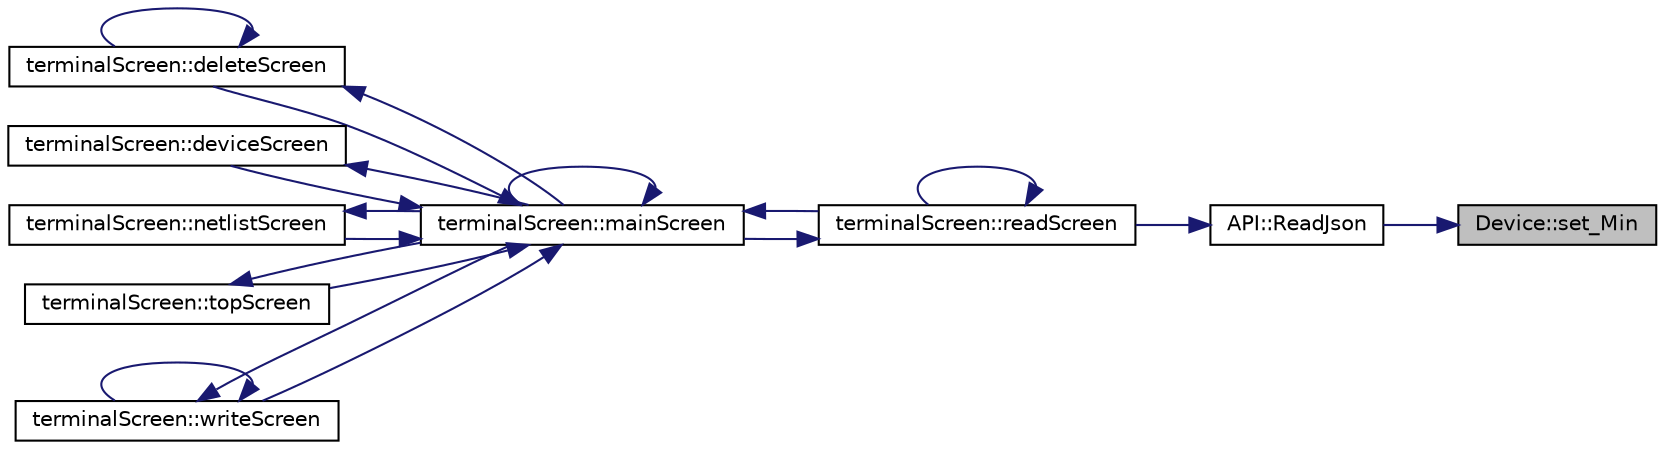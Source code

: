 digraph "Device::set_Min"
{
 // LATEX_PDF_SIZE
  edge [fontname="Helvetica",fontsize="10",labelfontname="Helvetica",labelfontsize="10"];
  node [fontname="Helvetica",fontsize="10",shape=record];
  rankdir="RL";
  Node1 [label="Device::set_Min",height=0.2,width=0.4,color="black", fillcolor="grey75", style="filled", fontcolor="black",tooltip="a setter function to set the min value of this device"];
  Node1 -> Node2 [dir="back",color="midnightblue",fontsize="10",style="solid",fontname="Helvetica"];
  Node2 [label="API::ReadJson",height=0.2,width=0.4,color="black", fillcolor="white", style="filled",URL="$class_a_p_i.html#ad40d53b26cac5b4f8d5e783c2955e383",tooltip="a function to read topology from json file and save it in memory"];
  Node2 -> Node3 [dir="back",color="midnightblue",fontsize="10",style="solid",fontname="Helvetica"];
  Node3 [label="terminalScreen::readScreen",height=0.2,width=0.4,color="black", fillcolor="white", style="filled",URL="$classterminal_screen.html#ad63ad1e4f6915aa7000777be6a6f9b77",tooltip="this function is to show ReadScreen, to get the input from user and read the json file"];
  Node3 -> Node4 [dir="back",color="midnightblue",fontsize="10",style="solid",fontname="Helvetica"];
  Node4 [label="terminalScreen::mainScreen",height=0.2,width=0.4,color="black", fillcolor="white", style="filled",URL="$classterminal_screen.html#acfccf14459fb555ef35941e7b059db2c",tooltip="this is the main screen, that uses all other screens"];
  Node4 -> Node5 [dir="back",color="midnightblue",fontsize="10",style="solid",fontname="Helvetica"];
  Node5 [label="terminalScreen::deleteScreen",height=0.2,width=0.4,color="black", fillcolor="white", style="filled",URL="$classterminal_screen.html#afd94aaef4705a0f586ea9584760fff44",tooltip="this function is to show Deleting Screen, just by getting topology id from user and delete it"];
  Node5 -> Node5 [dir="back",color="midnightblue",fontsize="10",style="solid",fontname="Helvetica"];
  Node5 -> Node4 [dir="back",color="midnightblue",fontsize="10",style="solid",fontname="Helvetica"];
  Node4 -> Node6 [dir="back",color="midnightblue",fontsize="10",style="solid",fontname="Helvetica"];
  Node6 [label="terminalScreen::deviceScreen",height=0.2,width=0.4,color="black", fillcolor="white", style="filled",URL="$classterminal_screen.html#a67f4cf7d8f9a7d0e98a6e367dd17c425",tooltip="this function is to show Device Screen, just by getting topology id from user and get all devices in ..."];
  Node6 -> Node4 [dir="back",color="midnightblue",fontsize="10",style="solid",fontname="Helvetica"];
  Node4 -> Node4 [dir="back",color="midnightblue",fontsize="10",style="solid",fontname="Helvetica"];
  Node4 -> Node7 [dir="back",color="midnightblue",fontsize="10",style="solid",fontname="Helvetica"];
  Node7 [label="terminalScreen::netlistScreen",height=0.2,width=0.4,color="black", fillcolor="white", style="filled",URL="$classterminal_screen.html#a556466bda2c82d217b32d0f44601dcb0",tooltip="this function is to show netlist Screen, just by getting topology id and netlist id from user and get..."];
  Node7 -> Node4 [dir="back",color="midnightblue",fontsize="10",style="solid",fontname="Helvetica"];
  Node4 -> Node3 [dir="back",color="midnightblue",fontsize="10",style="solid",fontname="Helvetica"];
  Node4 -> Node8 [dir="back",color="midnightblue",fontsize="10",style="solid",fontname="Helvetica"];
  Node8 [label="terminalScreen::topScreen",height=0.2,width=0.4,color="black", fillcolor="white", style="filled",URL="$classterminal_screen.html#a3aae6a9bebeba8f25b0d1276d08d5cbd",tooltip="this function to show all Topology screen, the goal of this function is to get all topologies in memo..."];
  Node8 -> Node4 [dir="back",color="midnightblue",fontsize="10",style="solid",fontname="Helvetica"];
  Node4 -> Node9 [dir="back",color="midnightblue",fontsize="10",style="solid",fontname="Helvetica"];
  Node9 [label="terminalScreen::writeScreen",height=0.2,width=0.4,color="black", fillcolor="white", style="filled",URL="$classterminal_screen.html#a1ef67d0fff2e5a7df47d6ffd5c9322bf",tooltip="this function is to show the Write Screen, getting the input from user and save the topology into jso..."];
  Node9 -> Node4 [dir="back",color="midnightblue",fontsize="10",style="solid",fontname="Helvetica"];
  Node9 -> Node9 [dir="back",color="midnightblue",fontsize="10",style="solid",fontname="Helvetica"];
  Node3 -> Node3 [dir="back",color="midnightblue",fontsize="10",style="solid",fontname="Helvetica"];
}

